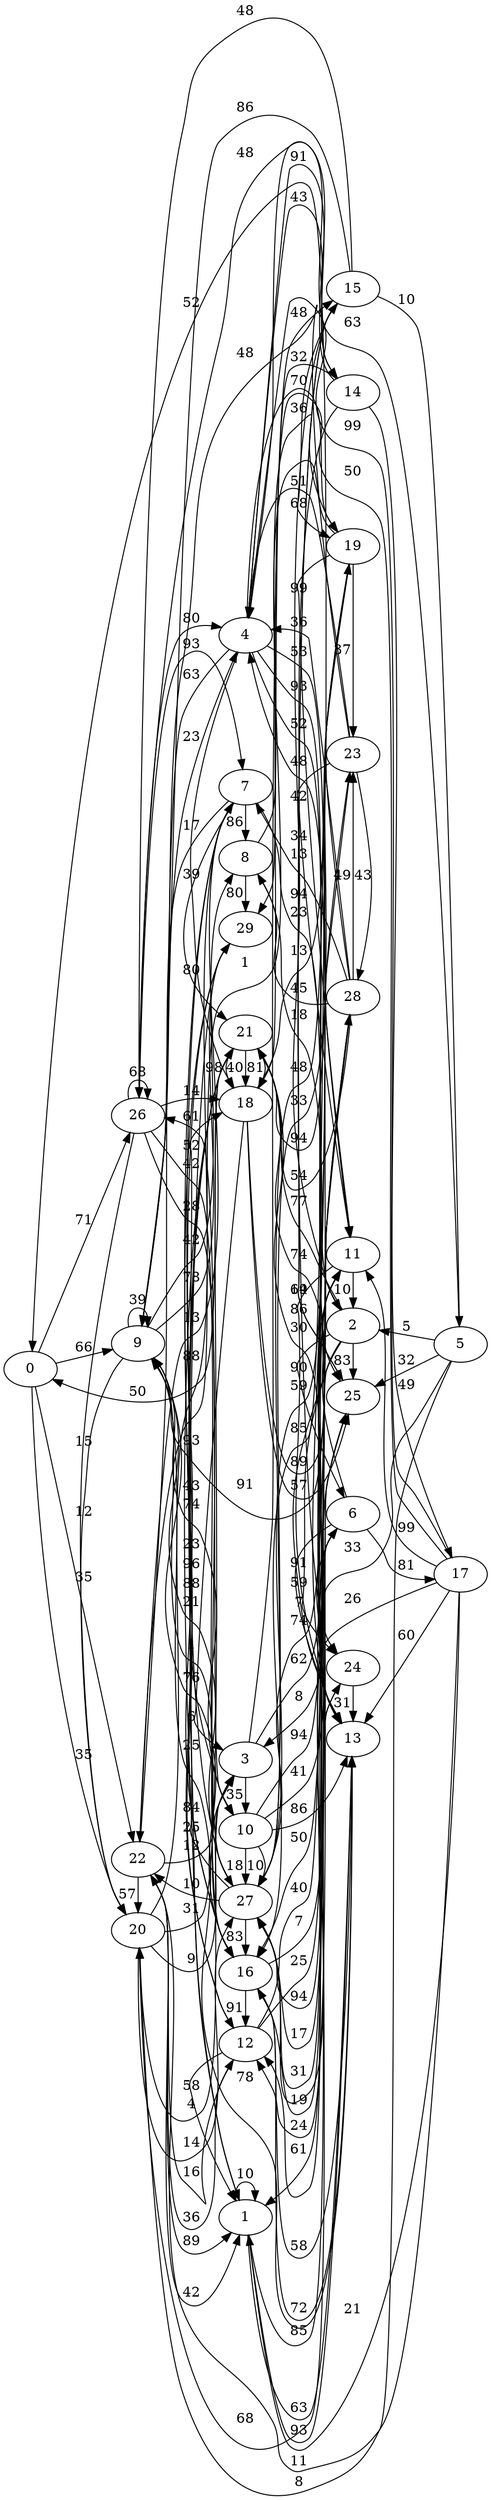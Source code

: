 digraph G {
ranksep = "equally";
rankdir = LR;
{rank = same; 0; };
{rank = same; 26; 9; 20; 22; };
{rank = same; 27; 4; 18; 7; 16; 10; 29; 8; 3; 21; 1; 12; };
{rank = same; 6; 25; 19; 2; 14; 11; 13; 28; 15; 23; 24; };
{rank = same; 17; 5; };
{rank = same; };
0->26[label="71"];
0->9[label="66"];
0->20[label="35"];
0->22[label="35"];
26->27[label="42"];
26->4[label="80"];
26->18[label="14"];
26->7[label="93"];
26->26[label="68"];
26->16[label="28"];
26->20[label="15"];
9->16[label="76"];
9->16[label="1"];
9->10[label="74"];
9->9[label="39"];
9->29[label="78"];
9->20[label="12"];
9->8[label="42"];
20->27[label="14"];
20->7[label="88"];
20->3[label="9"];
20->21[label="31"];
22->4[label="23"];
22->1[label="42"];
22->20[label="57"];
22->3[label="12"];
22->7[label="13"];
22->1[label="89"];
22->12[label="36"];
27->18[label="52"];
27->6[label="31"];
27->25[label="17"];
27->16[label="83"];
27->9[label="21"];
27->21[label="25"];
27->22[label="10"];
4->19[label="70"];
4->2[label="93"];
4->18[label="39"];
4->9[label="63"];
4->25[label="52"];
4->14[label="91"];
4->11[label="53"];
18->19[label="13"];
18->25[label="57"];
18->11[label="89"];
18->3[label="6"];
7->13[label="23"];
7->16[label="43"];
7->8[label="86"];
7->21[label="80"];
7->12[label="88"];
7->9[label="17"];
16->12[label="91"];
16->13[label="72"];
16->13[label="58"];
16->11[label="7"];
10->13[label="86"];
10->27[label="18"];
10->25[label="41"];
10->27[label="10"];
10->28[label="94"];
10->26[label="61"];
29->12[label="96"];
29->10[label="93"];
29->1[label="25"];
8->19[label="36"];
8->13[label="18"];
8->29[label="80"];
3->10[label="35"];
3->20[label="4"];
3->11[label="62"];
3->15[label="48"];
21->23[label="94"];
21->0[label="50"];
21->18[label="40"];
21->18[label="81"];
21->1[label="84"];
21->13[label="30"];
21->16[label="23"];
21->18[label="98"];
1->1[label="10"];
1->24[label="85"];
1->13[label="63"];
1->13[label="93"];
12->28[label="40"];
12->22[label="16"];
12->1[label="58"];
12->11[label="25"];
6->16[label="19"];
6->21[label="74"];
6->17[label="81"];
6->13[label="91"];
6->1[label="61"];
6->3[label="8"];
25->15[label="14"];
25->12[label="24"];
19->27[label="33"];
19->23[label="37"];
19->22[label="1"];
19->16[label="85"];
19->27[label="59"];
19->27[label="48"];
19->11[label="99"];
2->27[label="94"];
2->21[label="77"];
2->6[label="90"];
2->25[label="83"];
2->13[label="59"];
2->24[label="7"];
14->24[label="94"];
14->17[label="49"];
14->26[label="48"];
14->4[label="43"];
14->29[label="32"];
11->2[label="10"];
11->13[label="86"];
13->4[label="48"];
13->9[label="78"];
28->0[label="52"];
28->16[label="50"];
28->7[label="13"];
28->23[label="49"];
28->21[label="54"];
28->8[label="45"];
28->9[label="91"];
28->4[label="36"];
15->9[label="86"];
15->26[label="48"];
15->25[label="69"];
15->5[label="10"];
15->19[label="68"];
15->2[label="34"];
23->9[label="48"];
23->11[label="42"];
23->4[label="51"];
23->28[label="43"];
23->27[label="74"];
24->13[label="31"];
24->20[label="68"];
17->27[label="26"];
17->13[label="60"];
17->11[label="99"];
17->22[label="11"];
17->18[label="50"];
17->4[label="99"];
17->1[label="21"];
5->4[label="63"];
5->25[label="32"];
5->2[label="5"];
5->20[label="8"];
5->12[label="33"];
}
